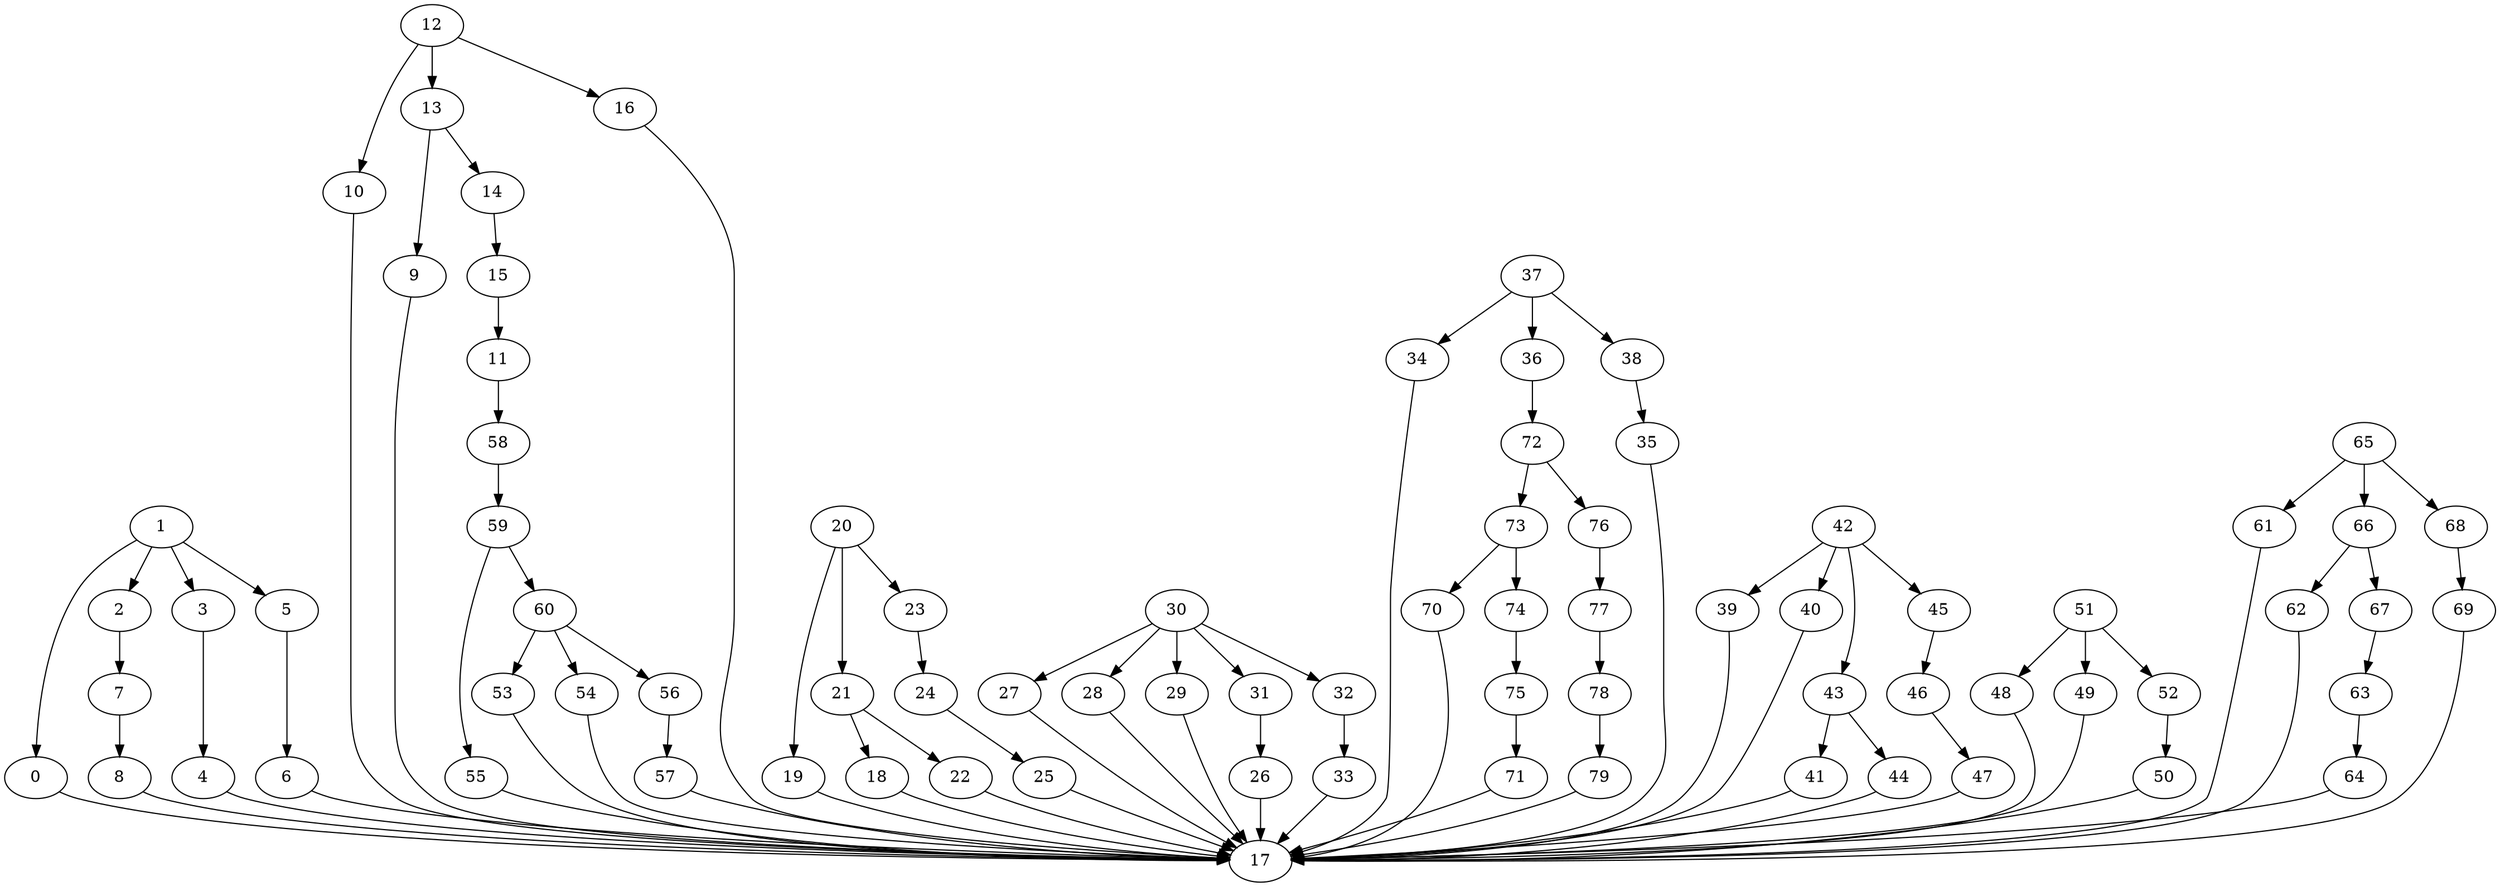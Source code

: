 strict digraph  {
0 [exec=60];
1 [exec=147];
2 [exec=93];
3 [exec=165];
4 [exec=158];
5 [exec=90];
6 [exec=93];
7 [exec=110];
8 [exec=63];
9 [exec=107];
10 [exec=157];
11 [exec=72];
12 [exec=118];
13 [exec=103];
14 [exec=151];
15 [exec=121];
16 [exec=137];
17 [exec=61];
18 [exec=110];
19 [exec=158];
20 [exec=78];
21 [exec=50];
22 [exec=81];
23 [exec=198];
24 [exec=100];
25 [exec=101];
26 [exec=178];
27 [exec=71];
28 [exec=196];
29 [exec=177];
30 [exec=187];
31 [exec=100];
32 [exec=157];
33 [exec=67];
34 [exec=110];
35 [exec=91];
36 [exec=179];
37 [exec=61];
38 [exec=143];
39 [exec=152];
40 [exec=100];
41 [exec=197];
42 [exec=54];
43 [exec=147];
44 [exec=134];
45 [exec=50];
46 [exec=160];
47 [exec=78];
48 [exec=117];
49 [exec=92];
50 [exec=80];
51 [exec=87];
52 [exec=53];
53 [exec=140];
54 [exec=122];
55 [exec=86];
56 [exec=173];
57 [exec=193];
58 [exec=121];
59 [exec=85];
60 [exec=72];
61 [exec=86];
62 [exec=193];
63 [exec=148];
64 [exec=200];
65 [exec=93];
66 [exec=120];
67 [exec=176];
68 [exec=139];
69 [exec=75];
70 [exec=106];
71 [exec=53];
72 [exec=101];
73 [exec=95];
74 [exec=171];
75 [exec=166];
76 [exec=193];
77 [exec=189];
78 [exec=149];
79 [exec=71];
0 -> 17  [comm=13];
1 -> 2  [comm=11];
1 -> 0  [comm=5];
1 -> 3  [comm=19];
1 -> 5  [comm=13];
2 -> 7  [comm=5];
3 -> 4  [comm=8];
4 -> 17  [comm=18];
5 -> 6  [comm=6];
6 -> 17  [comm=13];
7 -> 8  [comm=20];
8 -> 17  [comm=15];
9 -> 17  [comm=12];
10 -> 17  [comm=6];
11 -> 58  [comm=13];
12 -> 13  [comm=9];
12 -> 10  [comm=14];
12 -> 16  [comm=6];
13 -> 14  [comm=10];
13 -> 9  [comm=16];
14 -> 15  [comm=17];
15 -> 11  [comm=5];
16 -> 17  [comm=14];
18 -> 17  [comm=8];
19 -> 17  [comm=5];
20 -> 21  [comm=15];
20 -> 19  [comm=19];
20 -> 23  [comm=12];
21 -> 22  [comm=18];
21 -> 18  [comm=15];
22 -> 17  [comm=20];
23 -> 24  [comm=16];
24 -> 25  [comm=17];
25 -> 17  [comm=18];
26 -> 17  [comm=11];
27 -> 17  [comm=7];
28 -> 17  [comm=13];
29 -> 17  [comm=14];
30 -> 31  [comm=19];
30 -> 27  [comm=19];
30 -> 28  [comm=19];
30 -> 29  [comm=19];
30 -> 32  [comm=17];
31 -> 26  [comm=10];
32 -> 33  [comm=15];
33 -> 17  [comm=17];
34 -> 17  [comm=6];
35 -> 17  [comm=15];
36 -> 72  [comm=7];
37 -> 38  [comm=10];
37 -> 34  [comm=15];
37 -> 36  [comm=5];
38 -> 35  [comm=11];
39 -> 17  [comm=11];
40 -> 17  [comm=16];
41 -> 17  [comm=9];
42 -> 43  [comm=7];
42 -> 39  [comm=15];
42 -> 40  [comm=19];
42 -> 45  [comm=17];
43 -> 44  [comm=11];
43 -> 41  [comm=15];
44 -> 17  [comm=7];
45 -> 46  [comm=5];
46 -> 47  [comm=18];
47 -> 17  [comm=20];
48 -> 17  [comm=12];
49 -> 17  [comm=15];
50 -> 17  [comm=8];
51 -> 52  [comm=19];
51 -> 48  [comm=5];
51 -> 49  [comm=14];
52 -> 50  [comm=11];
53 -> 17  [comm=7];
54 -> 17  [comm=12];
55 -> 17  [comm=5];
56 -> 57  [comm=15];
57 -> 17  [comm=6];
58 -> 59  [comm=7];
59 -> 60  [comm=9];
59 -> 55  [comm=15];
60 -> 53  [comm=10];
60 -> 54  [comm=8];
60 -> 56  [comm=17];
61 -> 17  [comm=17];
62 -> 17  [comm=17];
63 -> 64  [comm=9];
64 -> 17  [comm=16];
65 -> 66  [comm=16];
65 -> 61  [comm=13];
65 -> 68  [comm=11];
66 -> 67  [comm=15];
66 -> 62  [comm=17];
67 -> 63  [comm=10];
68 -> 69  [comm=10];
69 -> 17  [comm=10];
70 -> 17  [comm=5];
71 -> 17  [comm=14];
72 -> 73  [comm=5];
72 -> 76  [comm=13];
73 -> 74  [comm=20];
73 -> 70  [comm=18];
74 -> 75  [comm=7];
75 -> 71  [comm=13];
76 -> 77  [comm=14];
77 -> 78  [comm=9];
78 -> 79  [comm=19];
79 -> 17  [comm=20];
}
